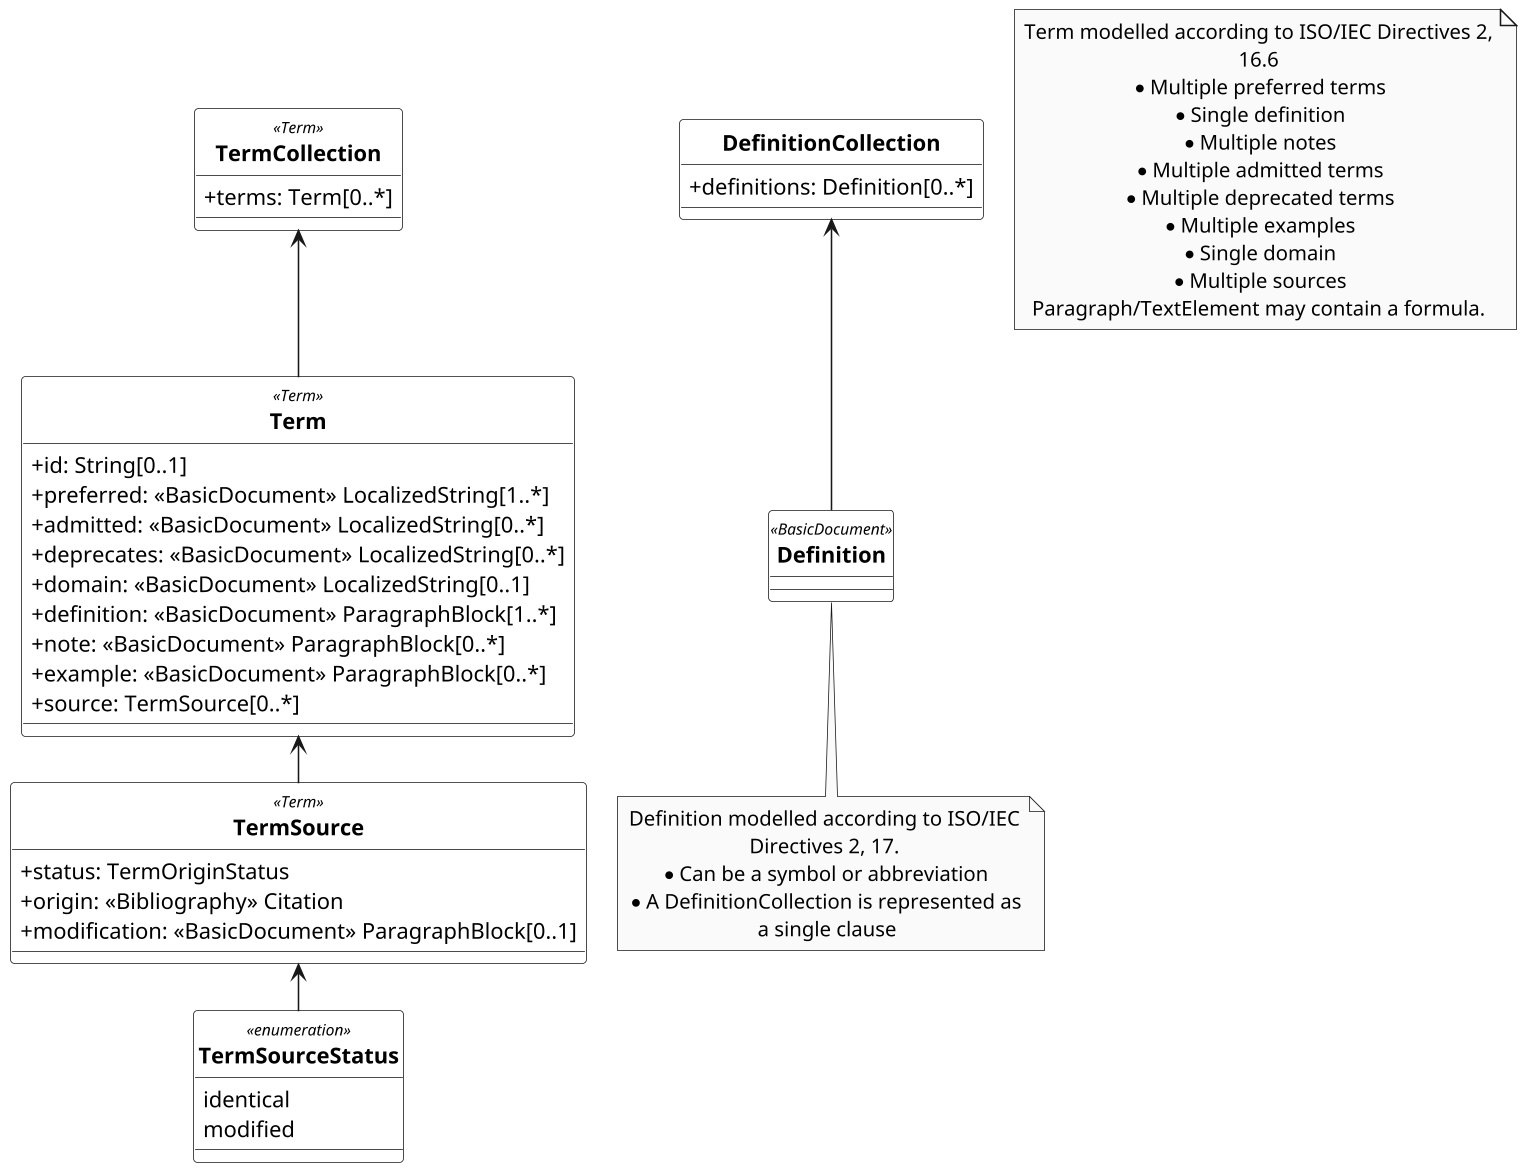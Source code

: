 @startuml StandardDoc_Terms
/'
Diagram:        StandardDoc_Terms
DateCreate:     22/08/2018
Description:    Metanorma StandardDocument ("StanDoc") is a family of document models that forms the basis of Metanorma IsoDoc, which is used to represent 
                ISO Standards and similarly structured standards. It itself is an instantiation of BasicDocument (BasicDoc)
                It is one of the document models that Selagraph operates on.
                Metanorma StandardDocument itself is a document model can form the basis of multiple standard document types, including:
                
                - ISO Standards
                - CSD Standards
                - Chinese Standards (GB and family)
                
                The Relaton Bibliography UML models used within these models are located here: Relaton BibModels

Hystory of changes:
> DD/MM/YYYY
    - 
    - 
'/

'******* CONFIGURATION ************************************************
skinparam classAttributeIconSize 0
skinparam Dpi 150
skinparam Monochrome true
skinparam LineType ortho
skinparam nodesep 20
skinparam ranksep 30
hide circle
/' skinparam CircledCharacterRadius 0 '/
/' skinparam CircledCharacterFontSize 0 '/
skinparam Default {
TextAlignment center
FontName Helvetica
}
skinparam Class {
AttributeIconSize 0
BackgroundColor White
FontStyle bold
StereotypeFontSize 10
}
skinparam Rectangle {
BackgroundColor White
FontStyle bold
FontSize 11
StereotypeFontSize 10
}
skinparam Object {
BackgroundColor White
FontStyle bold
FontSize 11
StereotypeFontSize 10
}

skinparam Entity {
StereotypeFontSize 10
}

'******* CLASS DEFINITION *********************************************
class TermCollection <<Term>> {
    +terms: Term[0..*]
}

class Term <<Term>> {
    +id: String[0..1]
    +preferred: <<BasicDocument>> LocalizedString[1..*]
    +admitted: <<BasicDocument>> LocalizedString[0..*]
    +deprecates: <<BasicDocument>> LocalizedString[0..*]
    +domain: <<BasicDocument>> LocalizedString[0..1]
    +definition: <<BasicDocument>> ParagraphBlock[1..*]
    +note: <<BasicDocument>> ParagraphBlock[0..*]
    +example: <<BasicDocument>> ParagraphBlock[0..*]
    +source: TermSource[0..*]
}

class TermSource <<Term>>{
    +status: TermOriginStatus
    +origin: <<Bibliography>> Citation
    +modification: <<BasicDocument>> ParagraphBlock[0..1]
}

class DefinitionCollection{
    +definitions: Definition[0..*]
}

class Definition <<BasicDocument>>{

}

enum TermSourceStatus <<enumeration>>{
    identical
    modified
}

'******* NOTES ********************************************************
note "Term modelled according to ISO/IEC Directives 2,\n16.6\n* Multiple preferred terms\n* Single definition\n* Multiple notes\n* Multiple admitted terms\n* Multiple deprecated terms\n* Multiple examples\n* Single domain\n* Multiple sources\nParagraph/TextElement may contain a formula." as N1
note bottom of Definition: Definition modelled according to ISO/IEC\nDirectives 2, 17.\n* Can be a symbol or abbreviation\n* A DefinitionCollection is represented as\n a single clause

'******* CLASS RELATIONS **********************************************
TermCollection <-- Term
Term <-- TermSource
TermSource <-- TermSourceStatus

DefinitionCollection <-- Definition



@enduml

